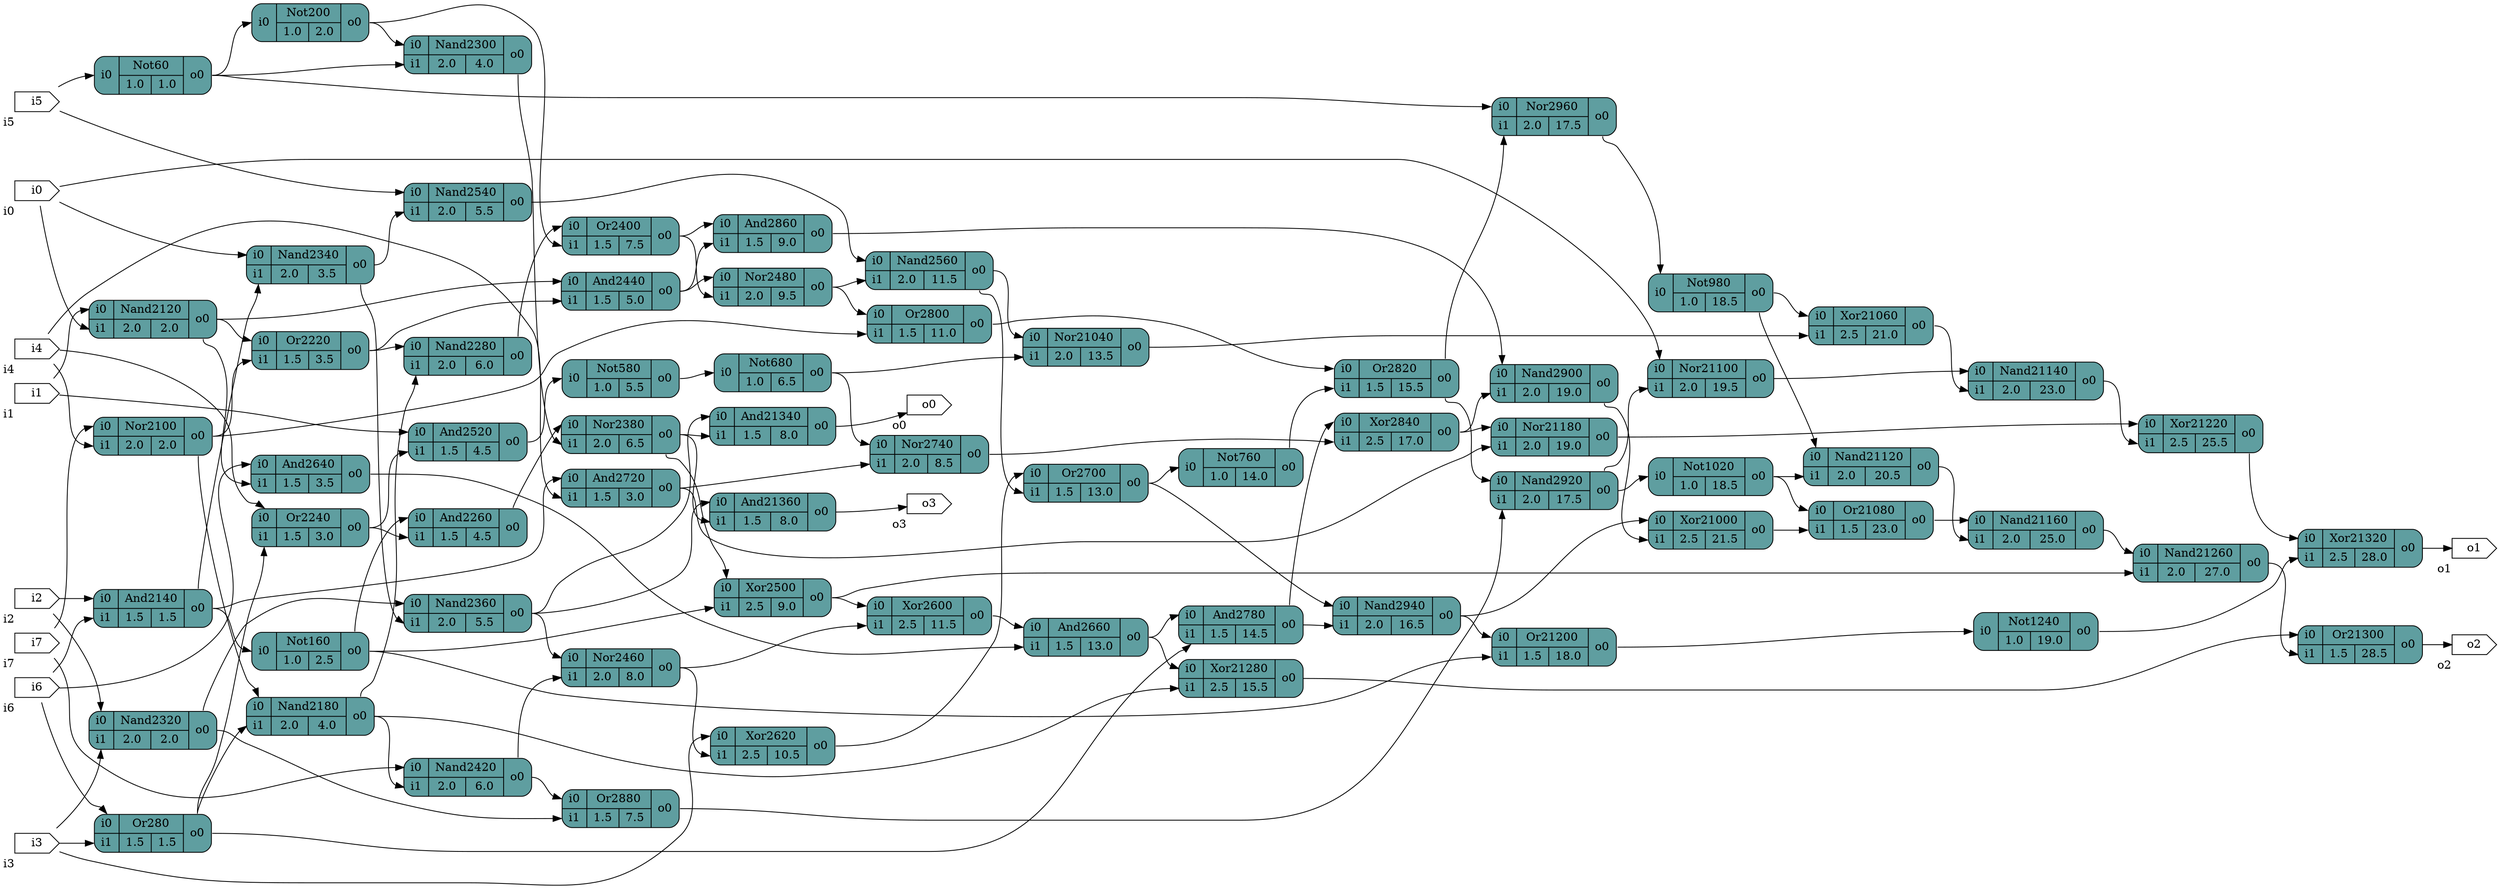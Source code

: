 digraph test {
		graph [rankdir = LR];
		Not60[shape=record; style="rounded,filled"; fillcolor=cadetblue; label="{{<i0>i0}|{Not60|{1.0|1.0}}|{<o0>o0}}"]
		Or280[shape=record; style="rounded,filled"; fillcolor=cadetblue; label="{{<i0>i0|<i1>i1}|{Or280|{1.5|1.5}}|{<o0>o0}}"]
		Nor2100[shape=record; style="rounded,filled"; fillcolor=cadetblue; label="{{<i0>i0|<i1>i1}|{Nor2100|{2.0|2.0}}|{<o0>o0}}"]
		Nand2120[shape=record; style="rounded,filled"; fillcolor=cadetblue; label="{{<i0>i0|<i1>i1}|{Nand2120|{2.0|2.0}}|{<o0>o0}}"]
		And2140[shape=record; style="rounded,filled"; fillcolor=cadetblue; label="{{<i0>i0|<i1>i1}|{And2140|{1.5|1.5}}|{<o0>o0}}"]
		Not160[shape=record; style="rounded,filled"; fillcolor=cadetblue; label="{{<i0>i0}|{Not160|{1.0|2.5}}|{<o0>o0}}"]
		Nand2180[shape=record; style="rounded,filled"; fillcolor=cadetblue; label="{{<i0>i0|<i1>i1}|{Nand2180|{2.0|4.0}}|{<o0>o0}}"]
		Not200[shape=record; style="rounded,filled"; fillcolor=cadetblue; label="{{<i0>i0}|{Not200|{1.0|2.0}}|{<o0>o0}}"]
		Or2220[shape=record; style="rounded,filled"; fillcolor=cadetblue; label="{{<i0>i0|<i1>i1}|{Or2220|{1.5|3.5}}|{<o0>o0}}"]
		Or2240[shape=record; style="rounded,filled"; fillcolor=cadetblue; label="{{<i0>i0|<i1>i1}|{Or2240|{1.5|3.0}}|{<o0>o0}}"]
		And2260[shape=record; style="rounded,filled"; fillcolor=cadetblue; label="{{<i0>i0|<i1>i1}|{And2260|{1.5|4.5}}|{<o0>o0}}"]
		Nand2280[shape=record; style="rounded,filled"; fillcolor=cadetblue; label="{{<i0>i0|<i1>i1}|{Nand2280|{2.0|6.0}}|{<o0>o0}}"]
		Nand2300[shape=record; style="rounded,filled"; fillcolor=cadetblue; label="{{<i0>i0|<i1>i1}|{Nand2300|{2.0|4.0}}|{<o0>o0}}"]
		Nand2320[shape=record; style="rounded,filled"; fillcolor=cadetblue; label="{{<i0>i0|<i1>i1}|{Nand2320|{2.0|2.0}}|{<o0>o0}}"]
		Nand2340[shape=record; style="rounded,filled"; fillcolor=cadetblue; label="{{<i0>i0|<i1>i1}|{Nand2340|{2.0|3.5}}|{<o0>o0}}"]
		Nand2360[shape=record; style="rounded,filled"; fillcolor=cadetblue; label="{{<i0>i0|<i1>i1}|{Nand2360|{2.0|5.5}}|{<o0>o0}}"]
		Nor2380[shape=record; style="rounded,filled"; fillcolor=cadetblue; label="{{<i0>i0|<i1>i1}|{Nor2380|{2.0|6.5}}|{<o0>o0}}"]
		Or2400[shape=record; style="rounded,filled"; fillcolor=cadetblue; label="{{<i0>i0|<i1>i1}|{Or2400|{1.5|7.5}}|{<o0>o0}}"]
		Nand2420[shape=record; style="rounded,filled"; fillcolor=cadetblue; label="{{<i0>i0|<i1>i1}|{Nand2420|{2.0|6.0}}|{<o0>o0}}"]
		And2440[shape=record; style="rounded,filled"; fillcolor=cadetblue; label="{{<i0>i0|<i1>i1}|{And2440|{1.5|5.0}}|{<o0>o0}}"]
		Nor2460[shape=record; style="rounded,filled"; fillcolor=cadetblue; label="{{<i0>i0|<i1>i1}|{Nor2460|{2.0|8.0}}|{<o0>o0}}"]
		Nor2480[shape=record; style="rounded,filled"; fillcolor=cadetblue; label="{{<i0>i0|<i1>i1}|{Nor2480|{2.0|9.5}}|{<o0>o0}}"]
		Xor2500[shape=record; style="rounded,filled"; fillcolor=cadetblue; label="{{<i0>i0|<i1>i1}|{Xor2500|{2.5|9.0}}|{<o0>o0}}"]
		And2520[shape=record; style="rounded,filled"; fillcolor=cadetblue; label="{{<i0>i0|<i1>i1}|{And2520|{1.5|4.5}}|{<o0>o0}}"]
		Nand2540[shape=record; style="rounded,filled"; fillcolor=cadetblue; label="{{<i0>i0|<i1>i1}|{Nand2540|{2.0|5.5}}|{<o0>o0}}"]
		Nand2560[shape=record; style="rounded,filled"; fillcolor=cadetblue; label="{{<i0>i0|<i1>i1}|{Nand2560|{2.0|11.5}}|{<o0>o0}}"]
		Not580[shape=record; style="rounded,filled"; fillcolor=cadetblue; label="{{<i0>i0}|{Not580|{1.0|5.5}}|{<o0>o0}}"]
		Xor2600[shape=record; style="rounded,filled"; fillcolor=cadetblue; label="{{<i0>i0|<i1>i1}|{Xor2600|{2.5|11.5}}|{<o0>o0}}"]
		Xor2620[shape=record; style="rounded,filled"; fillcolor=cadetblue; label="{{<i0>i0|<i1>i1}|{Xor2620|{2.5|10.5}}|{<o0>o0}}"]
		And2640[shape=record; style="rounded,filled"; fillcolor=cadetblue; label="{{<i0>i0|<i1>i1}|{And2640|{1.5|3.5}}|{<o0>o0}}"]
		And2660[shape=record; style="rounded,filled"; fillcolor=cadetblue; label="{{<i0>i0|<i1>i1}|{And2660|{1.5|13.0}}|{<o0>o0}}"]
		Not680[shape=record; style="rounded,filled"; fillcolor=cadetblue; label="{{<i0>i0}|{Not680|{1.0|6.5}}|{<o0>o0}}"]
		Or2700[shape=record; style="rounded,filled"; fillcolor=cadetblue; label="{{<i0>i0|<i1>i1}|{Or2700|{1.5|13.0}}|{<o0>o0}}"]
		And2720[shape=record; style="rounded,filled"; fillcolor=cadetblue; label="{{<i0>i0|<i1>i1}|{And2720|{1.5|3.0}}|{<o0>o0}}"]
		Nor2740[shape=record; style="rounded,filled"; fillcolor=cadetblue; label="{{<i0>i0|<i1>i1}|{Nor2740|{2.0|8.5}}|{<o0>o0}}"]
		Not760[shape=record; style="rounded,filled"; fillcolor=cadetblue; label="{{<i0>i0}|{Not760|{1.0|14.0}}|{<o0>o0}}"]
		And2780[shape=record; style="rounded,filled"; fillcolor=cadetblue; label="{{<i0>i0|<i1>i1}|{And2780|{1.5|14.5}}|{<o0>o0}}"]
		Or2800[shape=record; style="rounded,filled"; fillcolor=cadetblue; label="{{<i0>i0|<i1>i1}|{Or2800|{1.5|11.0}}|{<o0>o0}}"]
		Or2820[shape=record; style="rounded,filled"; fillcolor=cadetblue; label="{{<i0>i0|<i1>i1}|{Or2820|{1.5|15.5}}|{<o0>o0}}"]
		Xor2840[shape=record; style="rounded,filled"; fillcolor=cadetblue; label="{{<i0>i0|<i1>i1}|{Xor2840|{2.5|17.0}}|{<o0>o0}}"]
		And2860[shape=record; style="rounded,filled"; fillcolor=cadetblue; label="{{<i0>i0|<i1>i1}|{And2860|{1.5|9.0}}|{<o0>o0}}"]
		Or2880[shape=record; style="rounded,filled"; fillcolor=cadetblue; label="{{<i0>i0|<i1>i1}|{Or2880|{1.5|7.5}}|{<o0>o0}}"]
		Nand2900[shape=record; style="rounded,filled"; fillcolor=cadetblue; label="{{<i0>i0|<i1>i1}|{Nand2900|{2.0|19.0}}|{<o0>o0}}"]
		Nand2920[shape=record; style="rounded,filled"; fillcolor=cadetblue; label="{{<i0>i0|<i1>i1}|{Nand2920|{2.0|17.5}}|{<o0>o0}}"]
		Nand2940[shape=record; style="rounded,filled"; fillcolor=cadetblue; label="{{<i0>i0|<i1>i1}|{Nand2940|{2.0|16.5}}|{<o0>o0}}"]
		Nor2960[shape=record; style="rounded,filled"; fillcolor=cadetblue; label="{{<i0>i0|<i1>i1}|{Nor2960|{2.0|17.5}}|{<o0>o0}}"]
		Not980[shape=record; style="rounded,filled"; fillcolor=cadetblue; label="{{<i0>i0}|{Not980|{1.0|18.5}}|{<o0>o0}}"]
		Xor21000[shape=record; style="rounded,filled"; fillcolor=cadetblue; label="{{<i0>i0|<i1>i1}|{Xor21000|{2.5|21.5}}|{<o0>o0}}"]
		Not1020[shape=record; style="rounded,filled"; fillcolor=cadetblue; label="{{<i0>i0}|{Not1020|{1.0|18.5}}|{<o0>o0}}"]
		Nor21040[shape=record; style="rounded,filled"; fillcolor=cadetblue; label="{{<i0>i0|<i1>i1}|{Nor21040|{2.0|13.5}}|{<o0>o0}}"]
		Xor21060[shape=record; style="rounded,filled"; fillcolor=cadetblue; label="{{<i0>i0|<i1>i1}|{Xor21060|{2.5|21.0}}|{<o0>o0}}"]
		Or21080[shape=record; style="rounded,filled"; fillcolor=cadetblue; label="{{<i0>i0|<i1>i1}|{Or21080|{1.5|23.0}}|{<o0>o0}}"]
		Nor21100[shape=record; style="rounded,filled"; fillcolor=cadetblue; label="{{<i0>i0|<i1>i1}|{Nor21100|{2.0|19.5}}|{<o0>o0}}"]
		Nand21120[shape=record; style="rounded,filled"; fillcolor=cadetblue; label="{{<i0>i0|<i1>i1}|{Nand21120|{2.0|20.5}}|{<o0>o0}}"]
		Nand21140[shape=record; style="rounded,filled"; fillcolor=cadetblue; label="{{<i0>i0|<i1>i1}|{Nand21140|{2.0|23.0}}|{<o0>o0}}"]
		Nand21160[shape=record; style="rounded,filled"; fillcolor=cadetblue; label="{{<i0>i0|<i1>i1}|{Nand21160|{2.0|25.0}}|{<o0>o0}}"]
		Nor21180[shape=record; style="rounded,filled"; fillcolor=cadetblue; label="{{<i0>i0|<i1>i1}|{Nor21180|{2.0|19.0}}|{<o0>o0}}"]
		Or21200[shape=record; style="rounded,filled"; fillcolor=cadetblue; label="{{<i0>i0|<i1>i1}|{Or21200|{1.5|18.0}}|{<o0>o0}}"]
		Xor21220[shape=record; style="rounded,filled"; fillcolor=cadetblue; label="{{<i0>i0|<i1>i1}|{Xor21220|{2.5|25.5}}|{<o0>o0}}"]
		Not1240[shape=record; style="rounded,filled"; fillcolor=cadetblue; label="{{<i0>i0}|{Not1240|{1.0|19.0}}|{<o0>o0}}"]
		Nand21260[shape=record; style="rounded,filled"; fillcolor=cadetblue; label="{{<i0>i0|<i1>i1}|{Nand21260|{2.0|27.0}}|{<o0>o0}}"]
		Xor21280[shape=record; style="rounded,filled"; fillcolor=cadetblue; label="{{<i0>i0|<i1>i1}|{Xor21280|{2.5|15.5}}|{<o0>o0}}"]
		Or21300[shape=record; style="rounded,filled"; fillcolor=cadetblue; label="{{<i0>i0|<i1>i1}|{Or21300|{1.5|28.5}}|{<o0>o0}}"]
		Xor21320[shape=record; style="rounded,filled"; fillcolor=cadetblue; label="{{<i0>i0|<i1>i1}|{Xor21320|{2.5|28.0}}|{<o0>o0}}"]
		And21340[shape=record; style="rounded,filled"; fillcolor=cadetblue; label="{{<i0>i0|<i1>i1}|{And21340|{1.5|8.0}}|{<o0>o0}}"]
		And21360[shape=record; style="rounded,filled"; fillcolor=cadetblue; label="{{<i0>i0|<i1>i1}|{And21360|{1.5|8.0}}|{<o0>o0}}"]
		i0[shape=cds,xlabel="i0"]
		i1[shape=cds,xlabel="i1"]
		i2[shape=cds,xlabel="i2"]
		i3[shape=cds,xlabel="i3"]
		i4[shape=cds,xlabel="i4"]
		i5[shape=cds,xlabel="i5"]
		i6[shape=cds,xlabel="i6"]
		i7[shape=cds,xlabel="i7"]
		o0[shape=cds,xlabel="o0"]
		o1[shape=cds,xlabel="o1"]
		o2[shape=cds,xlabel="o2"]
		o3[shape=cds,xlabel="o3"]
		i0 -> Nand2120:i1;
		i0 -> Nand2340:i0;
		i0 -> Nor21100:i0;
		i1 -> Nand2120:i0;
		i1 -> And2520:i0;
		i2 -> And2140:i0;
		i2 -> Nand2320:i0;
		i3 -> Or280:i1;
		i3 -> Nand2320:i1;
		i3 -> Xor2620:i0;
		i4 -> Nor2100:i1;
		i4 -> Or2240:i0;
		i4 -> And2720:i1;
		i5 -> Not60:i0;
		i5 -> Nand2540:i0;
		i6 -> Or280:i0;
		i6 -> And2140:i1;
		i6 -> And2640:i0;
		i7 -> Nor2100:i0;
		i7 -> Nand2420:i0;
		Not60:o0 -> Not200:i0;
		Not60:o0 -> Nand2300:i1;
		Not60:o0 -> Nor2960:i0;
		Or280:o0 -> Nand2180:i1;
		Or280:o0 -> Or2240:i1;
		Or280:o0 -> And2780:i1;
		Nor2100:o0 -> Nand2180:i0;
		Nor2100:o0 -> Or2220:i1;
		Nor2100:o0 -> Or2800:i1;
		Nand2120:o0 -> Or2220:i0;
		Nand2120:o0 -> And2440:i0;
		Nand2120:o0 -> And2640:i1;
		And2140:o0 -> Not160:i0;
		And2140:o0 -> Nand2340:i1;
		And2140:o0 -> And2720:i0;
		Not160:o0 -> And2260:i0;
		Not160:o0 -> Xor2500:i1;
		Not160:o0 -> Or21200:i1;
		Nand2180:o0 -> Nand2280:i1;
		Nand2180:o0 -> Nand2420:i1;
		Nand2180:o0 -> Xor21280:i1;
		Not200:o0 -> Nand2300:i0;
		Not200:o0 -> Or2400:i1;
		Or2220:o0 -> Nand2280:i0;
		Or2220:o0 -> And2440:i1;
		Or2240:o0 -> And2260:i1;
		Or2240:o0 -> And2520:i1;
		And2260:o0 -> Nor2380:i0;
		Nand2280:o0 -> Or2400:i0;
		Nand2300:o0 -> Nor2380:i1;
		Nand2320:o0 -> Nand2360:i0;
		Nand2320:o0 -> Or2880:i1;
		Nand2340:o0 -> Nand2360:i1;
		Nand2340:o0 -> Nand2540:i1;
		Nand2360:o0 -> Nor2460:i0;
		Nand2360:o0 -> And21340:i0;
		Nand2360:o0 -> And21360:i0;
		Nor2380:o0 -> Xor2500:i0;
		Nor2380:o0 -> And21340:i1;
		Nor2380:o0 -> And21360:i1;
		Or2400:o0 -> Nor2480:i1;
		Or2400:o0 -> And2860:i0;
		Nand2420:o0 -> Nor2460:i1;
		Nand2420:o0 -> Or2880:i0;
		And2440:o0 -> Nor2480:i0;
		And2440:o0 -> And2860:i1;
		Nor2460:o0 -> Xor2600:i1;
		Nor2460:o0 -> Xor2620:i1;
		Nor2480:o0 -> Nand2560:i1;
		Nor2480:o0 -> Or2800:i0;
		Xor2500:o0 -> Xor2600:i0;
		Xor2500:o0 -> Nand21260:i1;
		And2520:o0 -> Not580:i0;
		Nand2540:o0 -> Nand2560:i0;
		Nand2560:o0 -> Or2700:i1;
		Nand2560:o0 -> Nor21040:i0;
		Not580:o0 -> Not680:i0;
		Xor2600:o0 -> And2660:i0;
		Xor2620:o0 -> Or2700:i0;
		And2640:o0 -> And2660:i1;
		And2660:o0 -> And2780:i0;
		And2660:o0 -> Xor21280:i0;
		Not680:o0 -> Nor2740:i0;
		Not680:o0 -> Nor21040:i1;
		Or2700:o0 -> Not760:i0;
		Or2700:o0 -> Nand2940:i0;
		And2720:o0 -> Nor2740:i1;
		And2720:o0 -> Nor21180:i1;
		Nor2740:o0 -> Xor2840:i1;
		Not760:o0 -> Or2820:i1;
		And2780:o0 -> Xor2840:i0;
		And2780:o0 -> Nand2940:i1;
		Or2800:o0 -> Or2820:i0;
		Or2820:o0 -> Nand2920:i0;
		Or2820:o0 -> Nor2960:i1;
		Xor2840:o0 -> Nand2900:i1;
		Xor2840:o0 -> Nor21180:i0;
		And2860:o0 -> Nand2900:i0;
		Or2880:o0 -> Nand2920:i1;
		Nand2900:o0 -> Xor21000:i1;
		Nand2920:o0 -> Not1020:i0;
		Nand2920:o0 -> Nor21100:i1;
		Nand2940:o0 -> Xor21000:i0;
		Nand2940:o0 -> Or21200:i0;
		Nor2960:o0 -> Not980:i0;
		Not980:o0 -> Xor21060:i0;
		Not980:o0 -> Nand21120:i0;
		Xor21000:o0 -> Or21080:i1;
		Not1020:o0 -> Or21080:i0;
		Not1020:o0 -> Nand21120:i1;
		Nor21040:o0 -> Xor21060:i1;
		Xor21060:o0 -> Nand21140:i1;
		Or21080:o0 -> Nand21160:i0;
		Nor21100:o0 -> Nand21140:i0;
		Nand21120:o0 -> Nand21160:i1;
		Nand21140:o0 -> Xor21220:i1;
		Nand21160:o0 -> Nand21260:i0;
		Nor21180:o0 -> Xor21220:i0;
		Or21200:o0 -> Not1240:i0;
		Xor21220:o0 -> Xor21320:i0;
		Not1240:o0 -> Xor21320:i1;
		Nand21260:o0 -> Or21300:i1;
		Xor21280:o0 -> Or21300:i0;
		Or21300:o0 -> o2;
		Xor21320:o0 -> o1;
		And21340:o0 -> o0;
		And21360:o0 -> o3;
}
